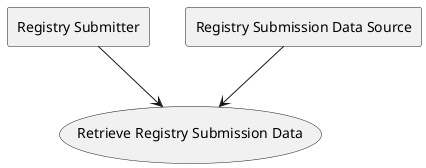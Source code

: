 /'
    This content is automatically generated from CREDS.xml by actorsandtransactions.xslt
'/
@startuml

agent "Registry Submitter" as RS

agent "Registry Submission Data Source" as RSDS
usecase (Retrieve Registry Submission Data) as (RRSD)
RS --> (RRSD)
RSDS --> (RRSD)
@enduml
